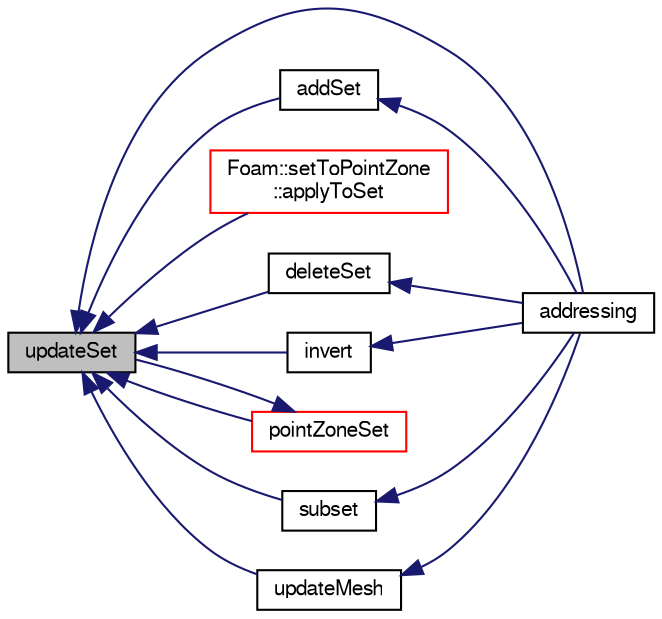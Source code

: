 digraph "updateSet"
{
  bgcolor="transparent";
  edge [fontname="FreeSans",fontsize="10",labelfontname="FreeSans",labelfontsize="10"];
  node [fontname="FreeSans",fontsize="10",shape=record];
  rankdir="LR";
  Node1620 [label="updateSet",height=0.2,width=0.4,color="black", fillcolor="grey75", style="filled", fontcolor="black"];
  Node1620 -> Node1621 [dir="back",color="midnightblue",fontsize="10",style="solid",fontname="FreeSans"];
  Node1621 [label="addressing",height=0.2,width=0.4,color="black",URL="$a25458.html#a0bf8bcecc8279e0a63064911f18a6103"];
  Node1620 -> Node1622 [dir="back",color="midnightblue",fontsize="10",style="solid",fontname="FreeSans"];
  Node1622 [label="addSet",height=0.2,width=0.4,color="black",URL="$a25458.html#aac9372868e32f2c7de8b956890f035c2",tooltip="Add elements present in set. "];
  Node1622 -> Node1621 [dir="back",color="midnightblue",fontsize="10",style="solid",fontname="FreeSans"];
  Node1620 -> Node1623 [dir="back",color="midnightblue",fontsize="10",style="solid",fontname="FreeSans"];
  Node1623 [label="Foam::setToPointZone\l::applyToSet",height=0.2,width=0.4,color="red",URL="$a25434.html#a2d6074569c50892cef0d0f02422c89d1"];
  Node1620 -> Node1626 [dir="back",color="midnightblue",fontsize="10",style="solid",fontname="FreeSans"];
  Node1626 [label="deleteSet",height=0.2,width=0.4,color="black",URL="$a25458.html#a839cd96efb75b9c2926af738ca9657a6",tooltip="Delete elements present in set. "];
  Node1626 -> Node1621 [dir="back",color="midnightblue",fontsize="10",style="solid",fontname="FreeSans"];
  Node1620 -> Node1627 [dir="back",color="midnightblue",fontsize="10",style="solid",fontname="FreeSans"];
  Node1627 [label="invert",height=0.2,width=0.4,color="black",URL="$a25458.html#a35fb7dbde3f7be406451bf0a8eb57d2e",tooltip="Invert contents. (insert all members 0..maxLen-1 which were not in. "];
  Node1627 -> Node1621 [dir="back",color="midnightblue",fontsize="10",style="solid",fontname="FreeSans"];
  Node1620 -> Node1628 [dir="back",color="midnightblue",fontsize="10",style="solid",fontname="FreeSans"];
  Node1628 [label="pointZoneSet",height=0.2,width=0.4,color="red",URL="$a25458.html#a30266f36aa376b247f8b93c81213a836",tooltip="Construct from objectRegistry and name. "];
  Node1628 -> Node1620 [dir="back",color="midnightblue",fontsize="10",style="solid",fontname="FreeSans"];
  Node1620 -> Node1630 [dir="back",color="midnightblue",fontsize="10",style="solid",fontname="FreeSans"];
  Node1630 [label="subset",height=0.2,width=0.4,color="black",URL="$a25458.html#aca3bc27ef071fc2fccd797b459d8d979",tooltip="Subset contents. Only elements present in both sets remain. "];
  Node1630 -> Node1621 [dir="back",color="midnightblue",fontsize="10",style="solid",fontname="FreeSans"];
  Node1620 -> Node1631 [dir="back",color="midnightblue",fontsize="10",style="solid",fontname="FreeSans"];
  Node1631 [label="updateMesh",height=0.2,width=0.4,color="black",URL="$a25458.html#ac7d581e56f61ad4d997421e3a7470d42",tooltip="Update any stored data for new labels. "];
  Node1631 -> Node1621 [dir="back",color="midnightblue",fontsize="10",style="solid",fontname="FreeSans"];
}
